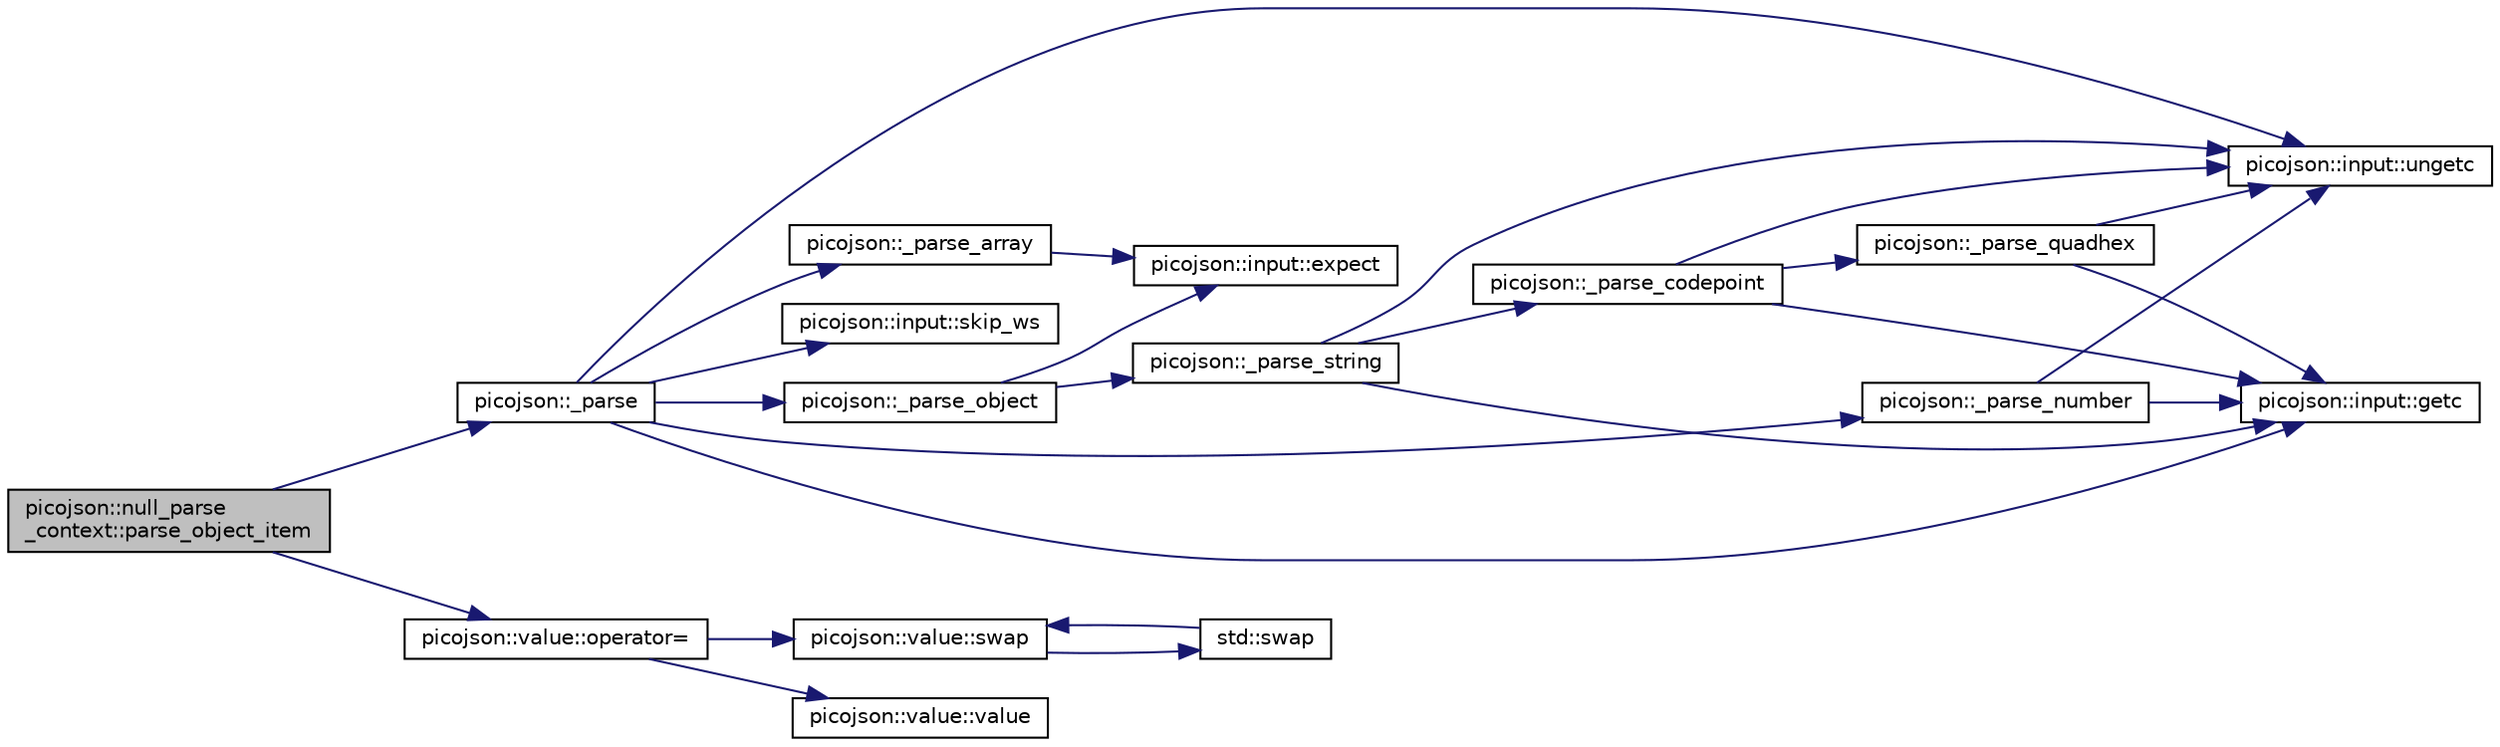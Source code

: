 digraph "picojson::null_parse_context::parse_object_item"
{
  edge [fontname="Helvetica",fontsize="10",labelfontname="Helvetica",labelfontsize="10"];
  node [fontname="Helvetica",fontsize="10",shape=record];
  rankdir="LR";
  Node19 [label="picojson::null_parse\l_context::parse_object_item",height=0.2,width=0.4,color="black", fillcolor="grey75", style="filled", fontcolor="black"];
  Node19 -> Node20 [color="midnightblue",fontsize="10",style="solid",fontname="Helvetica"];
  Node20 [label="picojson::_parse",height=0.2,width=0.4,color="black", fillcolor="white", style="filled",URL="$namespacepicojson.html#aed024a6a1c8d8982a38c4a7fcefde221"];
  Node20 -> Node21 [color="midnightblue",fontsize="10",style="solid",fontname="Helvetica"];
  Node21 [label="picojson::input::skip_ws",height=0.2,width=0.4,color="black", fillcolor="white", style="filled",URL="$classpicojson_1_1input.html#aa83aefe87374a5e24ab8c8e80fef4aa4"];
  Node20 -> Node22 [color="midnightblue",fontsize="10",style="solid",fontname="Helvetica"];
  Node22 [label="picojson::input::getc",height=0.2,width=0.4,color="black", fillcolor="white", style="filled",URL="$classpicojson_1_1input.html#a3e8ba0b09a989efa0dc583096984ea8e"];
  Node20 -> Node23 [color="midnightblue",fontsize="10",style="solid",fontname="Helvetica"];
  Node23 [label="picojson::_parse_array",height=0.2,width=0.4,color="black", fillcolor="white", style="filled",URL="$namespacepicojson.html#adcae039b132c6c96d2b2d9e786a04a88"];
  Node23 -> Node24 [color="midnightblue",fontsize="10",style="solid",fontname="Helvetica"];
  Node24 [label="picojson::input::expect",height=0.2,width=0.4,color="black", fillcolor="white", style="filled",URL="$classpicojson_1_1input.html#a14c29e99d9c9aa8cdbb46178c434d663"];
  Node20 -> Node25 [color="midnightblue",fontsize="10",style="solid",fontname="Helvetica"];
  Node25 [label="picojson::_parse_object",height=0.2,width=0.4,color="black", fillcolor="white", style="filled",URL="$namespacepicojson.html#a480ed5e3461568672197a42e259a44c9"];
  Node25 -> Node24 [color="midnightblue",fontsize="10",style="solid",fontname="Helvetica"];
  Node25 -> Node26 [color="midnightblue",fontsize="10",style="solid",fontname="Helvetica"];
  Node26 [label="picojson::_parse_string",height=0.2,width=0.4,color="black", fillcolor="white", style="filled",URL="$namespacepicojson.html#a9a1d94feb2718129796225d77c9e8d11"];
  Node26 -> Node22 [color="midnightblue",fontsize="10",style="solid",fontname="Helvetica"];
  Node26 -> Node27 [color="midnightblue",fontsize="10",style="solid",fontname="Helvetica"];
  Node27 [label="picojson::input::ungetc",height=0.2,width=0.4,color="black", fillcolor="white", style="filled",URL="$classpicojson_1_1input.html#a96ccc244e73b2ab87ded38c98e98d573"];
  Node26 -> Node28 [color="midnightblue",fontsize="10",style="solid",fontname="Helvetica"];
  Node28 [label="picojson::_parse_codepoint",height=0.2,width=0.4,color="black", fillcolor="white", style="filled",URL="$namespacepicojson.html#a05316c2614f3e7a4559ce1d1003eb051"];
  Node28 -> Node29 [color="midnightblue",fontsize="10",style="solid",fontname="Helvetica"];
  Node29 [label="picojson::_parse_quadhex",height=0.2,width=0.4,color="black", fillcolor="white", style="filled",URL="$namespacepicojson.html#a92d4f60542bbdfe8203f10e1fcce9368"];
  Node29 -> Node22 [color="midnightblue",fontsize="10",style="solid",fontname="Helvetica"];
  Node29 -> Node27 [color="midnightblue",fontsize="10",style="solid",fontname="Helvetica"];
  Node28 -> Node22 [color="midnightblue",fontsize="10",style="solid",fontname="Helvetica"];
  Node28 -> Node27 [color="midnightblue",fontsize="10",style="solid",fontname="Helvetica"];
  Node20 -> Node27 [color="midnightblue",fontsize="10",style="solid",fontname="Helvetica"];
  Node20 -> Node30 [color="midnightblue",fontsize="10",style="solid",fontname="Helvetica"];
  Node30 [label="picojson::_parse_number",height=0.2,width=0.4,color="black", fillcolor="white", style="filled",URL="$namespacepicojson.html#a771defe1d981b7091c2156bf4720625c"];
  Node30 -> Node22 [color="midnightblue",fontsize="10",style="solid",fontname="Helvetica"];
  Node30 -> Node27 [color="midnightblue",fontsize="10",style="solid",fontname="Helvetica"];
  Node19 -> Node31 [color="midnightblue",fontsize="10",style="solid",fontname="Helvetica"];
  Node31 [label="picojson::value::operator=",height=0.2,width=0.4,color="black", fillcolor="white", style="filled",URL="$classpicojson_1_1value.html#acc5e4506e6a793af5132983573f9da6a"];
  Node31 -> Node32 [color="midnightblue",fontsize="10",style="solid",fontname="Helvetica"];
  Node32 [label="picojson::value::swap",height=0.2,width=0.4,color="black", fillcolor="white", style="filled",URL="$classpicojson_1_1value.html#a6e3ac589ed811603ef9dadc6f91c737d"];
  Node32 -> Node33 [color="midnightblue",fontsize="10",style="solid",fontname="Helvetica"];
  Node33 [label="std::swap",height=0.2,width=0.4,color="black", fillcolor="white", style="filled",URL="$namespacestd.html#abb7e41c7063536ff6eeee4bb5f66de6c"];
  Node33 -> Node32 [color="midnightblue",fontsize="10",style="solid",fontname="Helvetica"];
  Node31 -> Node34 [color="midnightblue",fontsize="10",style="solid",fontname="Helvetica"];
  Node34 [label="picojson::value::value",height=0.2,width=0.4,color="black", fillcolor="white", style="filled",URL="$classpicojson_1_1value.html#a445f8d1b335e7bcad6abd6c310b44c75"];
}

